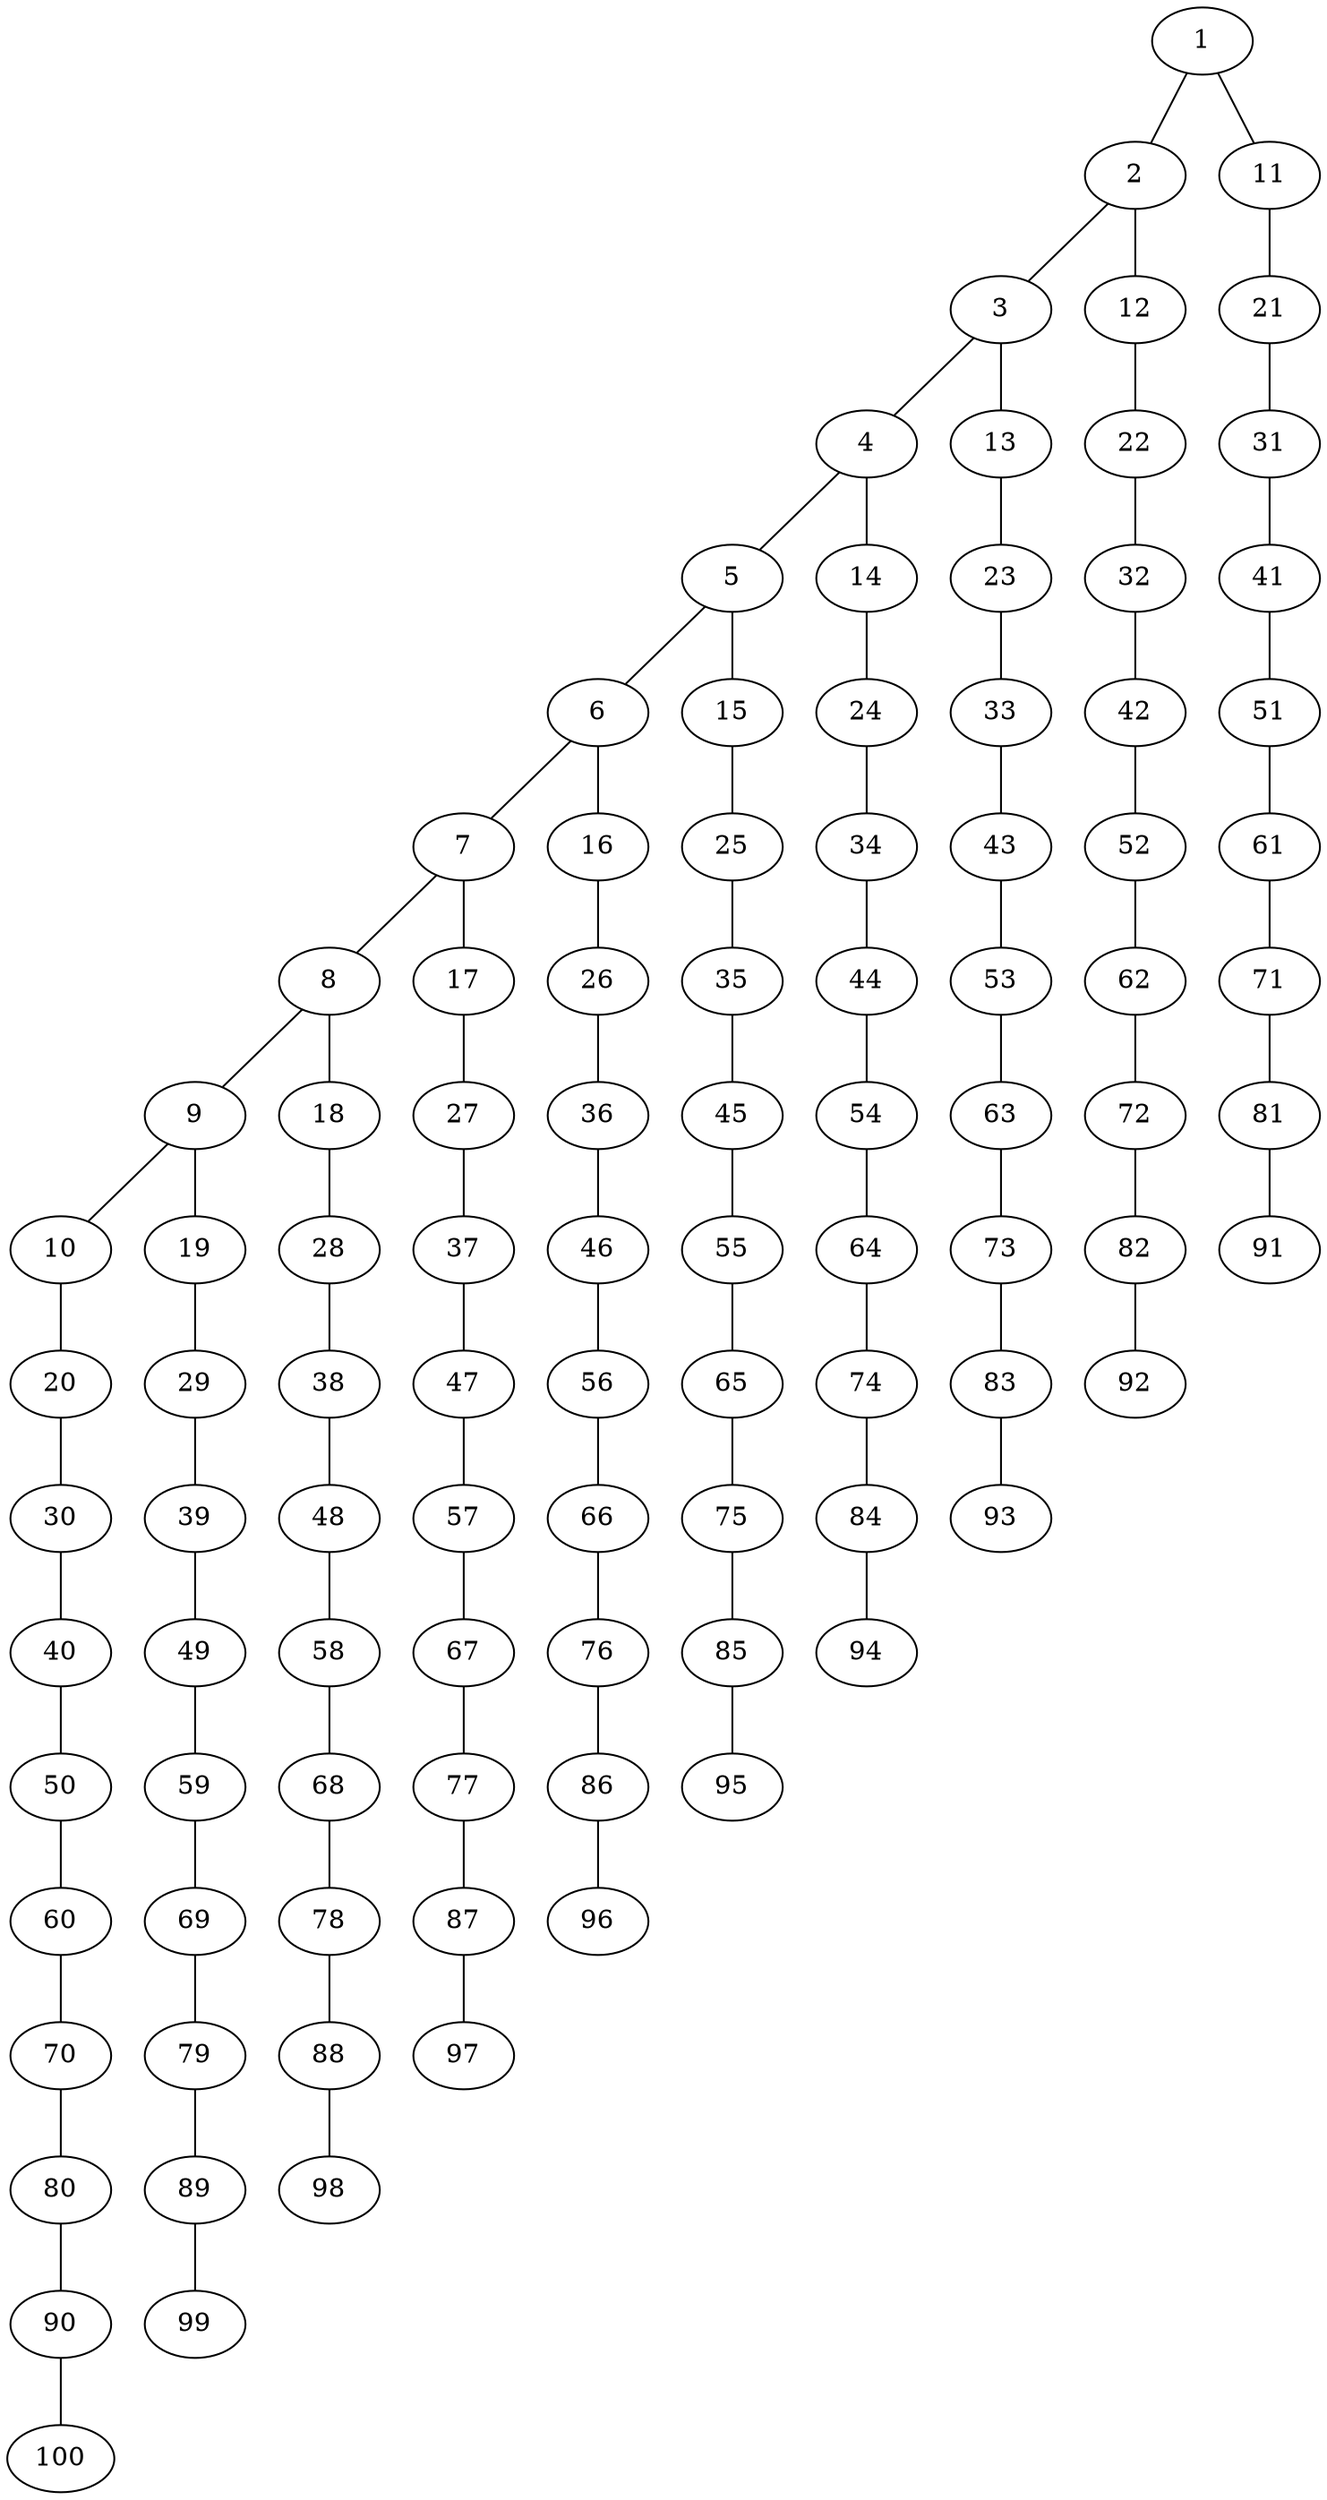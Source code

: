 graph arbol_BFS_G_1 {
    1;
    2;
    11;
    3;
    12;
    21;
    4;
    13;
    22;
    31;
    5;
    14;
    23;
    32;
    41;
    6;
    15;
    24;
    33;
    42;
    51;
    7;
    16;
    25;
    34;
    43;
    52;
    61;
    8;
    17;
    26;
    35;
    44;
    53;
    62;
    71;
    9;
    18;
    27;
    36;
    45;
    54;
    63;
    72;
    81;
    10;
    19;
    28;
    37;
    46;
    55;
    64;
    73;
    82;
    91;
    20;
    29;
    38;
    47;
    56;
    65;
    74;
    83;
    92;
    30;
    39;
    48;
    57;
    66;
    75;
    84;
    93;
    40;
    49;
    58;
    67;
    76;
    85;
    94;
    50;
    59;
    68;
    77;
    86;
    95;
    60;
    69;
    78;
    87;
    96;
    70;
    79;
    88;
    97;
    80;
    89;
    98;
    90;
    99;
    100;
    1 -- 2;
    1 -- 11;
    2 -- 3;
    2 -- 12;
    11 -- 21;
    3 -- 4;
    3 -- 13;
    12 -- 22;
    21 -- 31;
    4 -- 5;
    4 -- 14;
    13 -- 23;
    22 -- 32;
    31 -- 41;
    5 -- 6;
    5 -- 15;
    14 -- 24;
    23 -- 33;
    32 -- 42;
    41 -- 51;
    6 -- 7;
    6 -- 16;
    15 -- 25;
    24 -- 34;
    33 -- 43;
    42 -- 52;
    51 -- 61;
    7 -- 8;
    7 -- 17;
    16 -- 26;
    25 -- 35;
    34 -- 44;
    43 -- 53;
    52 -- 62;
    61 -- 71;
    8 -- 9;
    8 -- 18;
    17 -- 27;
    26 -- 36;
    35 -- 45;
    44 -- 54;
    53 -- 63;
    62 -- 72;
    71 -- 81;
    9 -- 10;
    9 -- 19;
    18 -- 28;
    27 -- 37;
    36 -- 46;
    45 -- 55;
    54 -- 64;
    63 -- 73;
    72 -- 82;
    81 -- 91;
    10 -- 20;
    19 -- 29;
    28 -- 38;
    37 -- 47;
    46 -- 56;
    55 -- 65;
    64 -- 74;
    73 -- 83;
    82 -- 92;
    20 -- 30;
    29 -- 39;
    38 -- 48;
    47 -- 57;
    56 -- 66;
    65 -- 75;
    74 -- 84;
    83 -- 93;
    30 -- 40;
    39 -- 49;
    48 -- 58;
    57 -- 67;
    66 -- 76;
    75 -- 85;
    84 -- 94;
    40 -- 50;
    49 -- 59;
    58 -- 68;
    67 -- 77;
    76 -- 86;
    85 -- 95;
    50 -- 60;
    59 -- 69;
    68 -- 78;
    77 -- 87;
    86 -- 96;
    60 -- 70;
    69 -- 79;
    78 -- 88;
    87 -- 97;
    70 -- 80;
    79 -- 89;
    88 -- 98;
    80 -- 90;
    89 -- 99;
    90 -- 100;
}